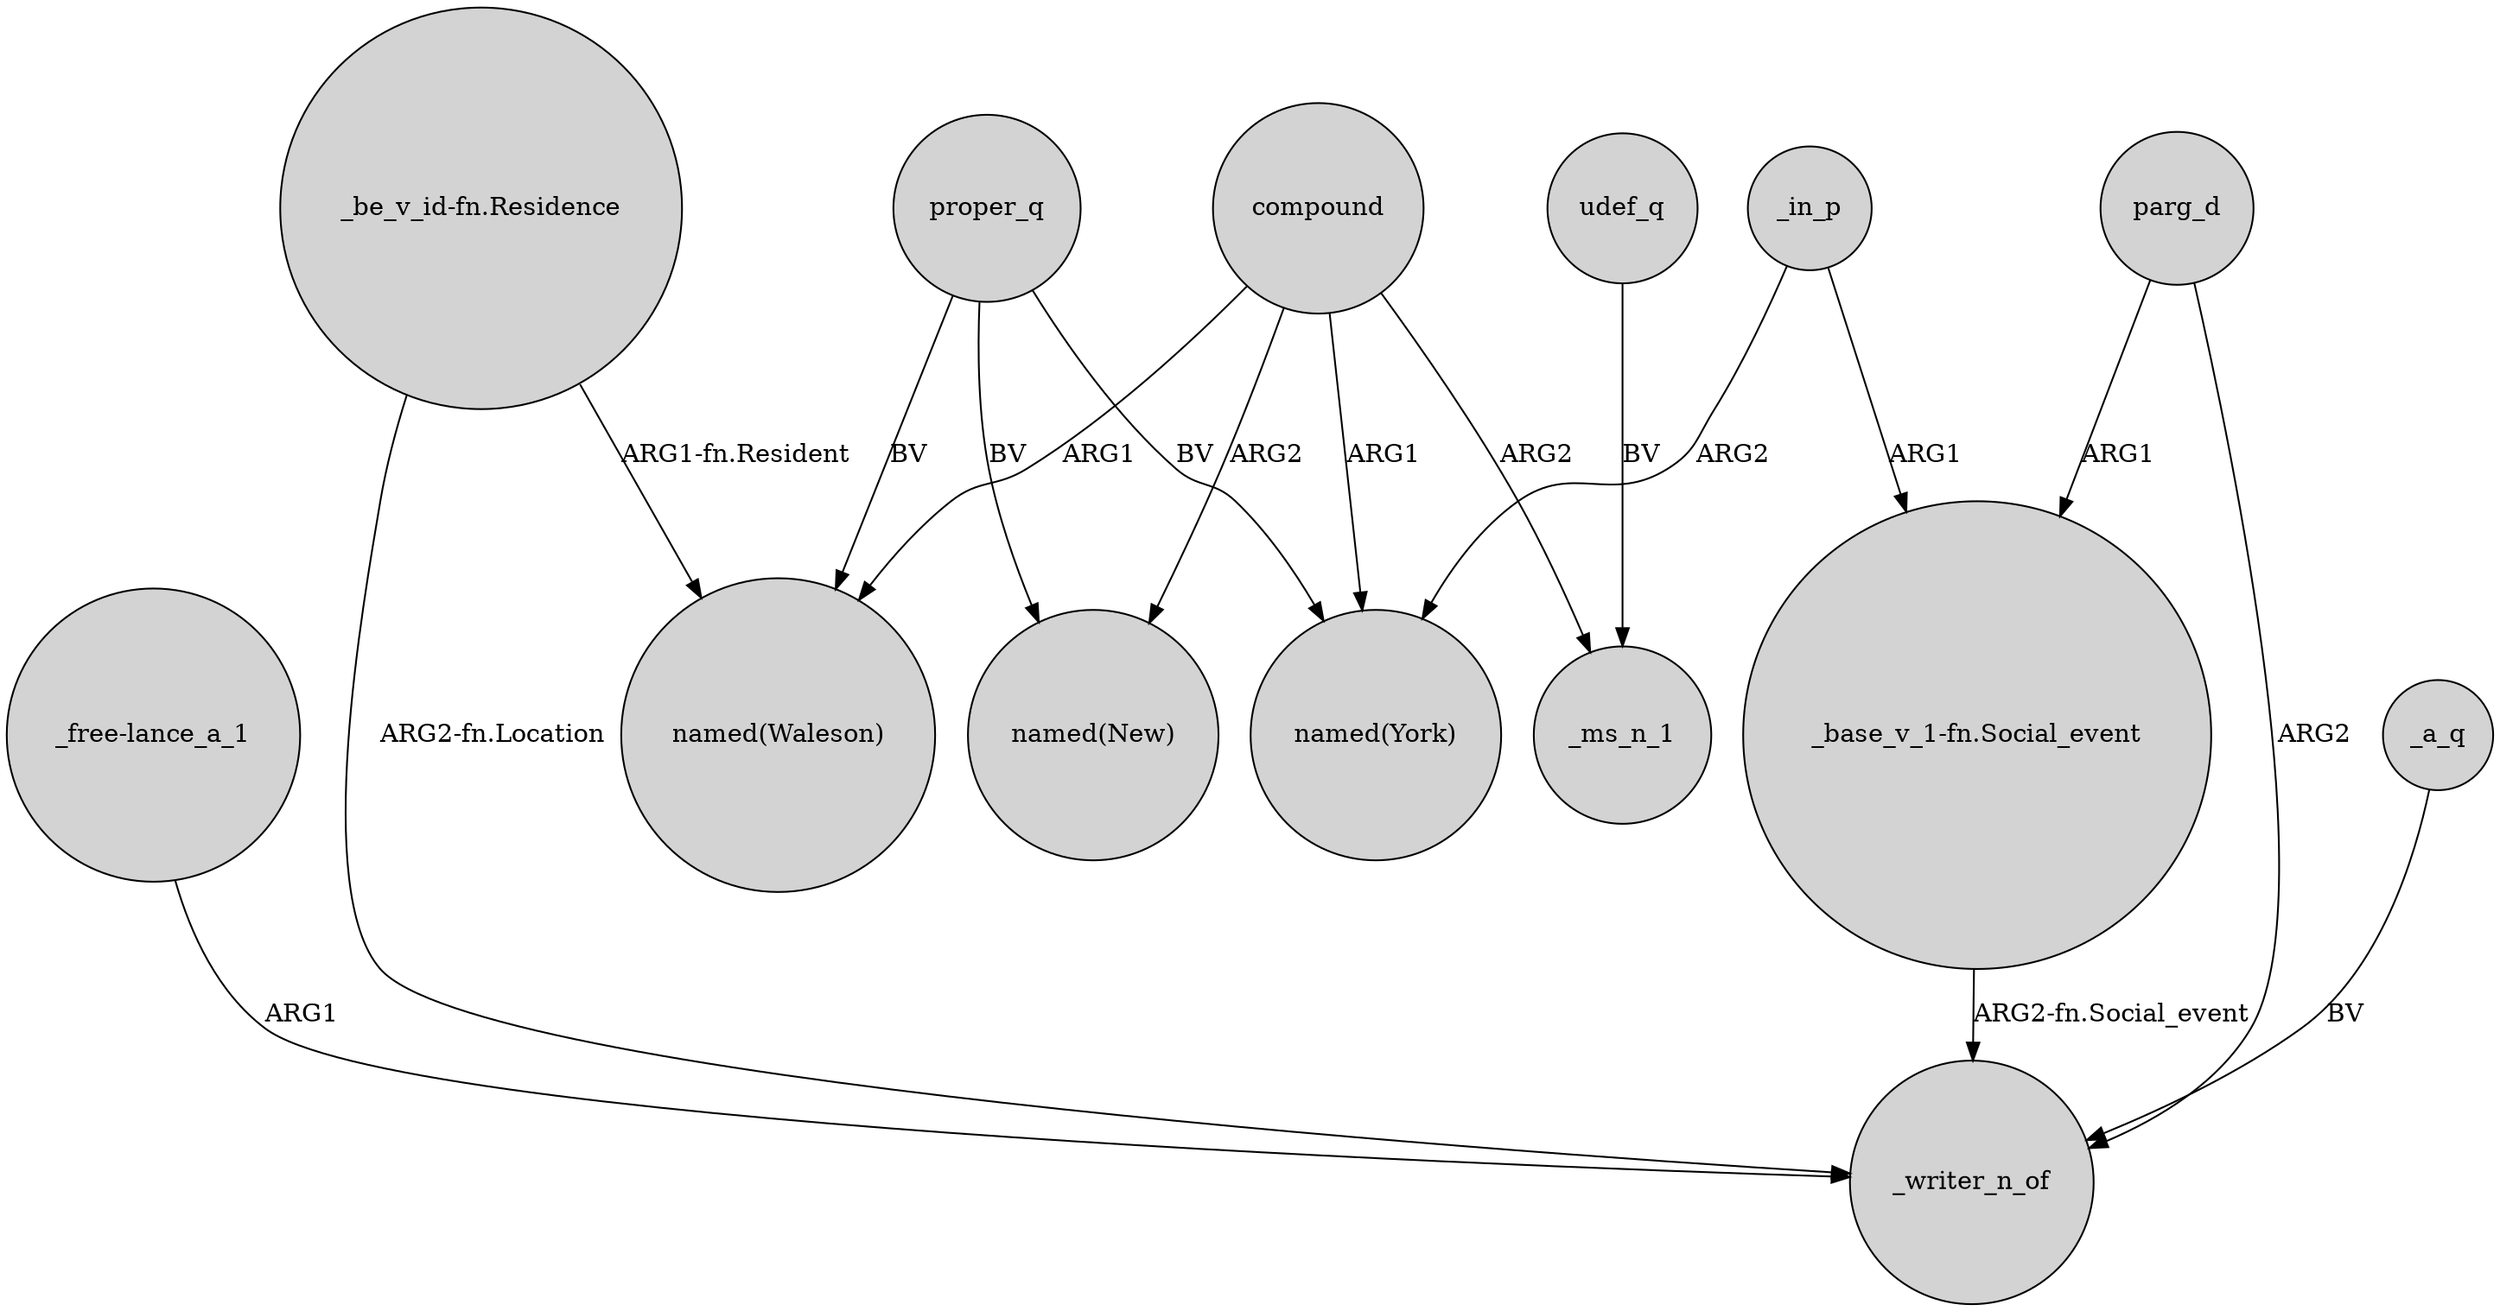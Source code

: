 digraph {
	node [shape=circle style=filled]
	"_free-lance_a_1" -> _writer_n_of [label=ARG1]
	_in_p -> "named(York)" [label=ARG2]
	"_be_v_id-fn.Residence" -> _writer_n_of [label="ARG2-fn.Location"]
	compound -> "named(York)" [label=ARG1]
	compound -> _ms_n_1 [label=ARG2]
	proper_q -> "named(Waleson)" [label=BV]
	_in_p -> "_base_v_1-fn.Social_event" [label=ARG1]
	proper_q -> "named(York)" [label=BV]
	parg_d -> _writer_n_of [label=ARG2]
	compound -> "named(New)" [label=ARG2]
	_a_q -> _writer_n_of [label=BV]
	"_base_v_1-fn.Social_event" -> _writer_n_of [label="ARG2-fn.Social_event"]
	proper_q -> "named(New)" [label=BV]
	udef_q -> _ms_n_1 [label=BV]
	"_be_v_id-fn.Residence" -> "named(Waleson)" [label="ARG1-fn.Resident"]
	compound -> "named(Waleson)" [label=ARG1]
	parg_d -> "_base_v_1-fn.Social_event" [label=ARG1]
}
